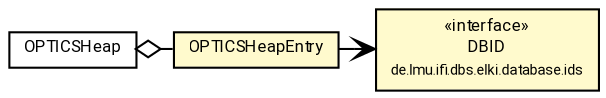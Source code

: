 #!/usr/local/bin/dot
#
# Class diagram 
# Generated by UMLGraph version R5_7_2-60-g0e99a6 (http://www.spinellis.gr/umlgraph/)
#

digraph G {
	graph [fontnames="svg"]
	edge [fontname="Roboto",fontsize=7,labelfontname="Roboto",labelfontsize=7,color="black"];
	node [fontname="Roboto",fontcolor="black",fontsize=8,shape=plaintext,margin=0,width=0,height=0];
	nodesep=0.15;
	ranksep=0.25;
	rankdir=LR;
	// de.lmu.ifi.dbs.elki.algorithm.clustering.optics.OPTICSHeapEntry
	c7500917 [label=<<table title="de.lmu.ifi.dbs.elki.algorithm.clustering.optics.OPTICSHeapEntry" border="0" cellborder="1" cellspacing="0" cellpadding="2" bgcolor="lemonChiffon" href="OPTICSHeapEntry.html" target="_parent">
		<tr><td><table border="0" cellspacing="0" cellpadding="1">
		<tr><td align="center" balign="center"> <font face="Roboto">OPTICSHeapEntry</font> </td></tr>
		</table></td></tr>
		</table>>, URL="OPTICSHeapEntry.html"];
	// de.lmu.ifi.dbs.elki.algorithm.clustering.optics.OPTICSHeap<O>
	c7500925 [label=<<table title="de.lmu.ifi.dbs.elki.algorithm.clustering.optics.OPTICSHeap" border="0" cellborder="1" cellspacing="0" cellpadding="2" href="OPTICSHeap.html" target="_parent">
		<tr><td><table border="0" cellspacing="0" cellpadding="1">
		<tr><td align="center" balign="center"> <font face="Roboto">OPTICSHeap</font> </td></tr>
		</table></td></tr>
		</table>>, URL="OPTICSHeap.html"];
	// de.lmu.ifi.dbs.elki.database.ids.DBID
	c7501444 [label=<<table title="de.lmu.ifi.dbs.elki.database.ids.DBID" border="0" cellborder="1" cellspacing="0" cellpadding="2" bgcolor="LemonChiffon" href="../../../database/ids/DBID.html" target="_parent">
		<tr><td><table border="0" cellspacing="0" cellpadding="1">
		<tr><td align="center" balign="center"> &#171;interface&#187; </td></tr>
		<tr><td align="center" balign="center"> <font face="Roboto">DBID</font> </td></tr>
		<tr><td align="center" balign="center"> <font face="Roboto" point-size="7.0">de.lmu.ifi.dbs.elki.database.ids</font> </td></tr>
		</table></td></tr>
		</table>>, URL="../../../database/ids/DBID.html"];
	// de.lmu.ifi.dbs.elki.algorithm.clustering.optics.OPTICSHeap<O> has de.lmu.ifi.dbs.elki.algorithm.clustering.optics.OPTICSHeapEntry
	c7500925 -> c7500917 [arrowhead=none,arrowtail=ediamond,dir=back,weight=4];
	// de.lmu.ifi.dbs.elki.algorithm.clustering.optics.OPTICSHeapEntry navassoc de.lmu.ifi.dbs.elki.database.ids.DBID
	c7500917 -> c7501444 [arrowhead=open,weight=1];
}


